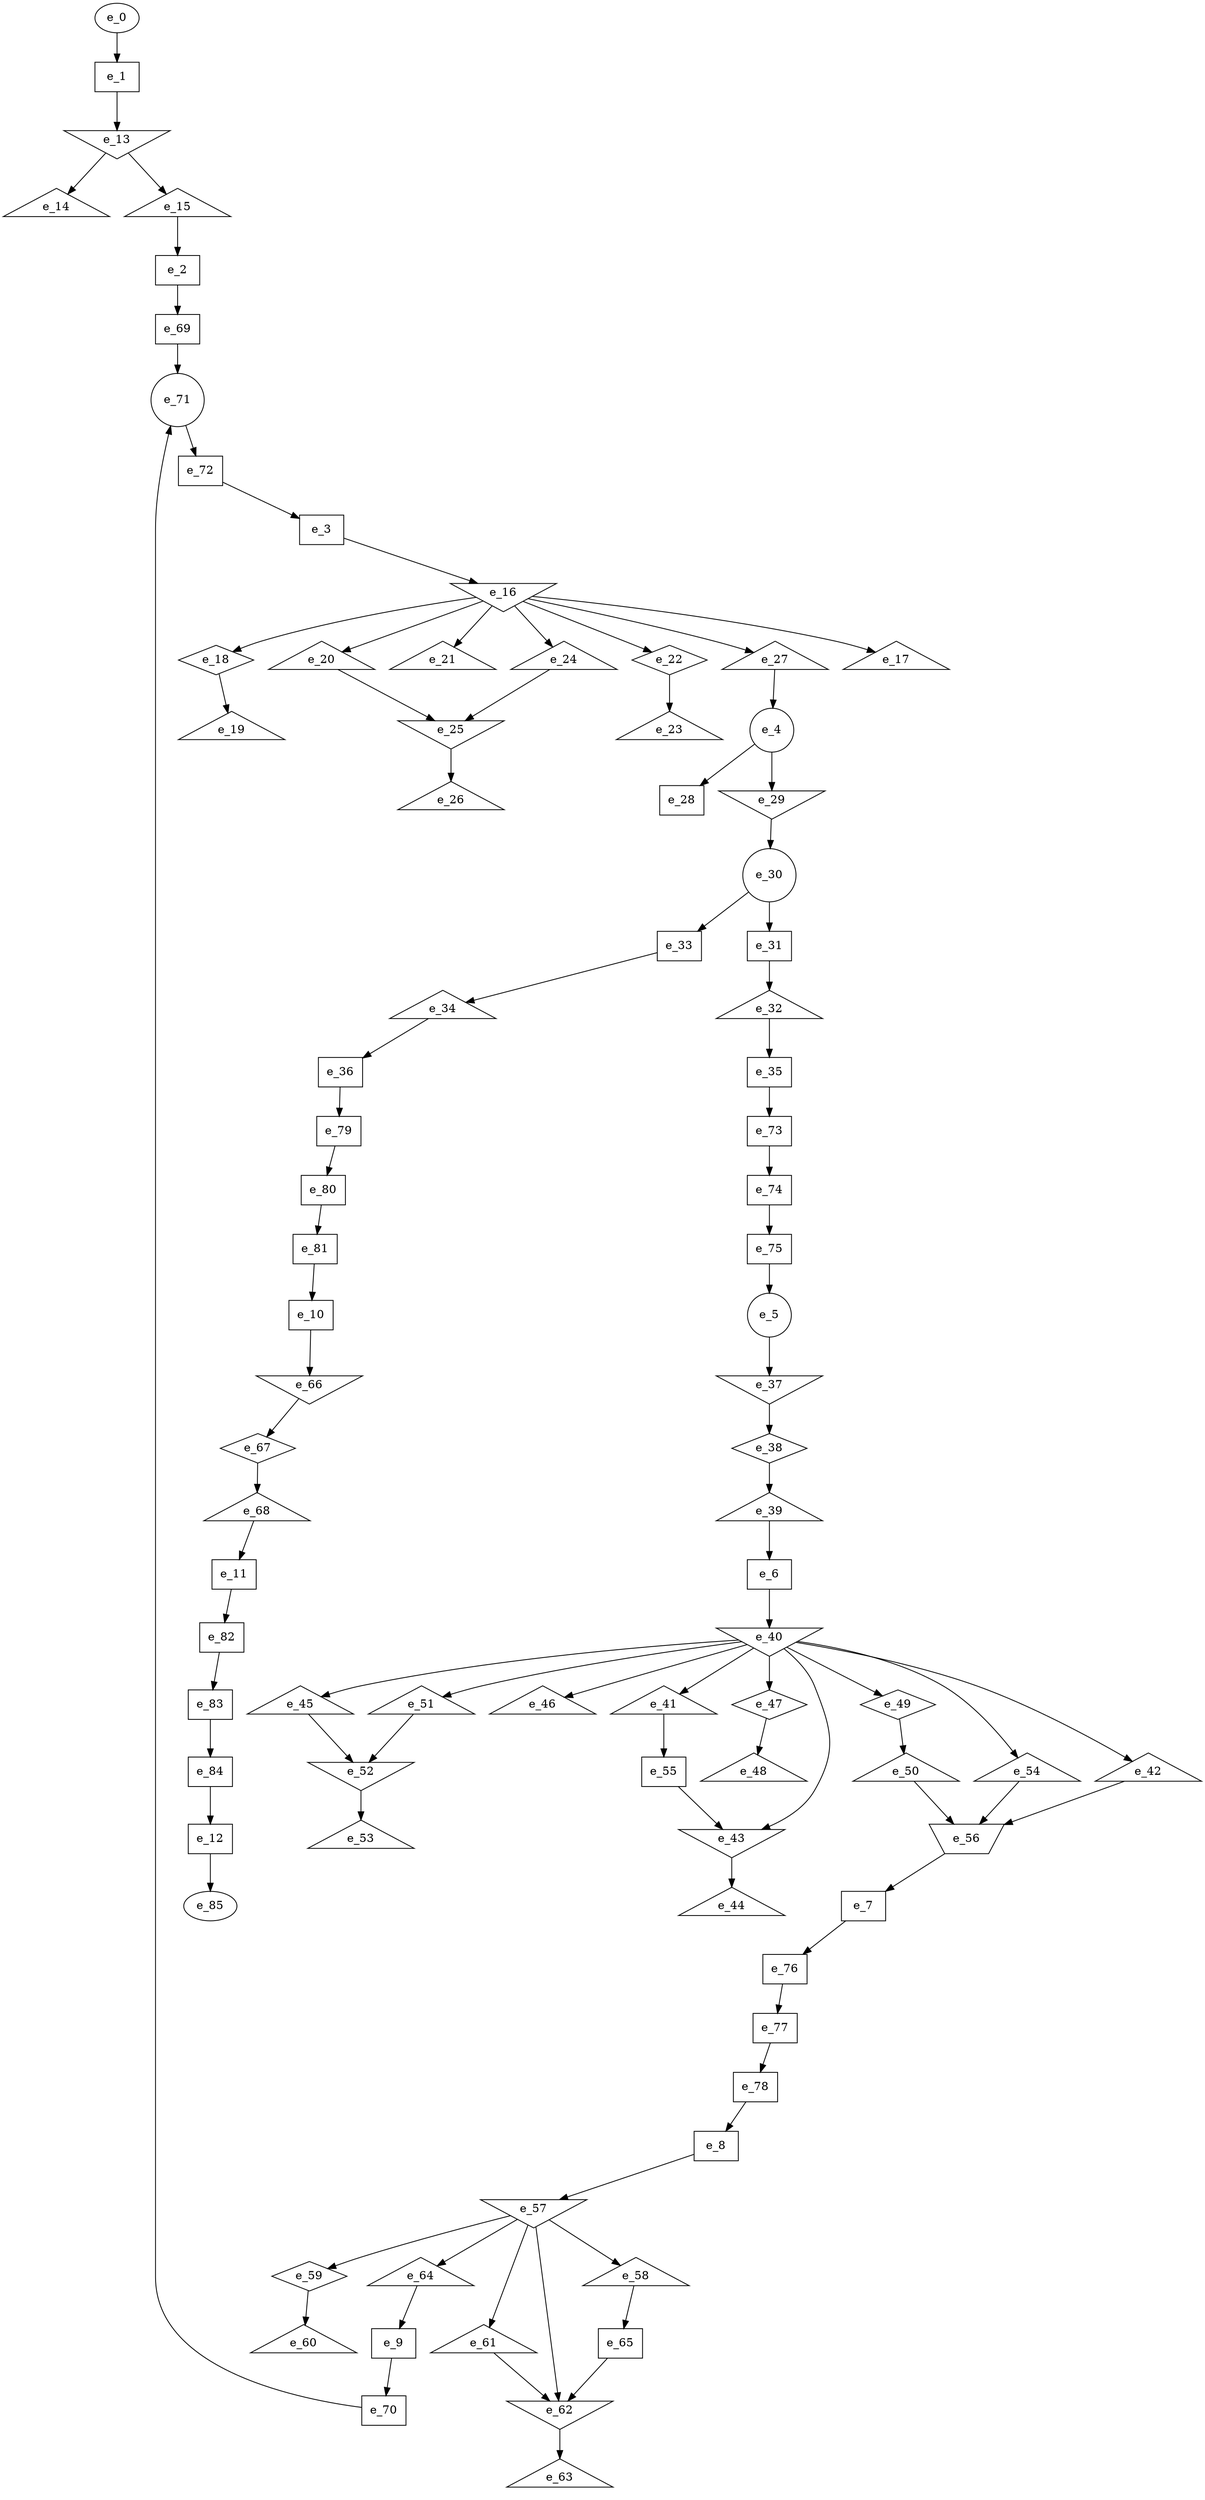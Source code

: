 digraph control_path {
  e_0: entry_node : n ;
  e_1 [shape = dot];
  e_2 [shape = dot];
  e_3 [shape = dot];
  e_4 [shape = circle];
  e_5 [shape = circle];
  e_6 [shape = dot];
  e_7 [shape = dot];
  e_8 [shape = dot];
  e_9 [shape = dot];
  e_10 [shape = dot];
  e_11 [shape = dot];
  e_12 [shape = dot];
  e_13 [shape = invtriangle];
  e_14 [shape = triangle];
  e_15 [shape = triangle];
  e_16 [shape = invtriangle];
  e_17 [shape = triangle];
  e_18 [shape = diamond];
  e_19 [shape = triangle];
  e_20 [shape = triangle];
  e_21 [shape = triangle];
  e_22 [shape = diamond];
  e_23 [shape = triangle];
  e_24 [shape = triangle];
  e_25 [shape = invtriangle];
  e_26 [shape = triangle];
  e_27 [shape = triangle];
  e_28 [shape = dot];
  e_29 [shape = invtriangle];
  e_30 [shape = circle];
  e_31 [shape = dot];
  e_32 [shape = triangle];
  e_33 [shape = dot];
  e_34 [shape = triangle];
  e_35 [shape = dot];
  e_36 [shape = dot];
  e_37 [shape = invtriangle];
  e_38 [shape = diamond];
  e_39 [shape = triangle];
  e_40 [shape = invtriangle];
  e_41 [shape = triangle];
  e_42 [shape = triangle];
  e_43 [shape = invtriangle];
  e_44 [shape = triangle];
  e_45 [shape = triangle];
  e_46 [shape = triangle];
  e_47 [shape = diamond];
  e_48 [shape = triangle];
  e_49 [shape = diamond];
  e_50 [shape = triangle];
  e_51 [shape = triangle];
  e_52 [shape = invtriangle];
  e_53 [shape = triangle];
  e_54 [shape = triangle];
  e_55 [shape = dot];
  e_56 [shape = invtrapezium];
  e_57 [shape = invtriangle];
  e_58 [shape = triangle];
  e_59 [shape = diamond];
  e_60 [shape = triangle];
  e_61 [shape = triangle];
  e_62 [shape = invtriangle];
  e_63 [shape = triangle];
  e_64 [shape = triangle];
  e_65 [shape = dot];
  e_66 [shape = invtriangle];
  e_67 [shape = diamond];
  e_68 [shape = triangle];
  e_69 [shape = dot];
  e_70 [shape = dot];
  e_71 [shape = circle];
  e_72 [shape = dot];
  e_73 [shape = dot];
  e_74 [shape = dot];
  e_75 [shape = dot];
  e_76 [shape = dot];
  e_77 [shape = dot];
  e_78 [shape = dot];
  e_79 [shape = dot];
  e_80 [shape = dot];
  e_81 [shape = dot];
  e_82 [shape = dot];
  e_83 [shape = dot];
  e_84 [shape = dot];
  e_85: exit_node : s ;
  e_0 -> e_1;
  e_15 -> e_2;
  e_72 -> e_3;
  e_27 -> e_4;
  e_75 -> e_5;
  e_39 -> e_6;
  e_56 -> e_7;
  e_78 -> e_8;
  e_64 -> e_9;
  e_81 -> e_10;
  e_68 -> e_11;
  e_84 -> e_12;
  e_1 -> e_13;
  e_13 -> e_14;
  e_13 -> e_15;
  e_3 -> e_16;
  e_16 -> e_17;
  e_16 -> e_18;
  e_18 -> e_19;
  e_16 -> e_20;
  e_16 -> e_21;
  e_16 -> e_22;
  e_22 -> e_23;
  e_16 -> e_24;
  e_20 -> e_25;
  e_24 -> e_25;
  e_25 -> e_26;
  e_16 -> e_27;
  e_4 -> e_28;
  e_4 -> e_29;
  e_29 -> e_30;
  e_30 -> e_31;
  e_31 -> e_32;
  e_30 -> e_33;
  e_33 -> e_34;
  e_32 -> e_35;
  e_34 -> e_36;
  e_5 -> e_37;
  e_37 -> e_38;
  e_38 -> e_39;
  e_6 -> e_40;
  e_40 -> e_41;
  e_40 -> e_42;
  e_40 -> e_43;
  e_55 -> e_43;
  e_43 -> e_44;
  e_40 -> e_45;
  e_40 -> e_46;
  e_40 -> e_47;
  e_47 -> e_48;
  e_40 -> e_49;
  e_49 -> e_50;
  e_40 -> e_51;
  e_45 -> e_52;
  e_51 -> e_52;
  e_52 -> e_53;
  e_40 -> e_54;
  e_41 -> e_55;
  e_42 -> e_56;
  e_50 -> e_56;
  e_54 -> e_56;
  e_8 -> e_57;
  e_57 -> e_58;
  e_57 -> e_59;
  e_59 -> e_60;
  e_57 -> e_61;
  e_57 -> e_62;
  e_61 -> e_62;
  e_65 -> e_62;
  e_62 -> e_63;
  e_57 -> e_64;
  e_58 -> e_65;
  e_10 -> e_66;
  e_66 -> e_67;
  e_67 -> e_68;
  e_2 -> e_69;
  e_9 -> e_70;
  e_69 -> e_71;
  e_70 -> e_71;
  e_71 -> e_72;
  e_35 -> e_73;
  e_73 -> e_74;
  e_74 -> e_75;
  e_7 -> e_76;
  e_76 -> e_77;
  e_77 -> e_78;
  e_36 -> e_79;
  e_79 -> e_80;
  e_80 -> e_81;
  e_11 -> e_82;
  e_82 -> e_83;
  e_83 -> e_84;
  e_12 -> e_85;
}
